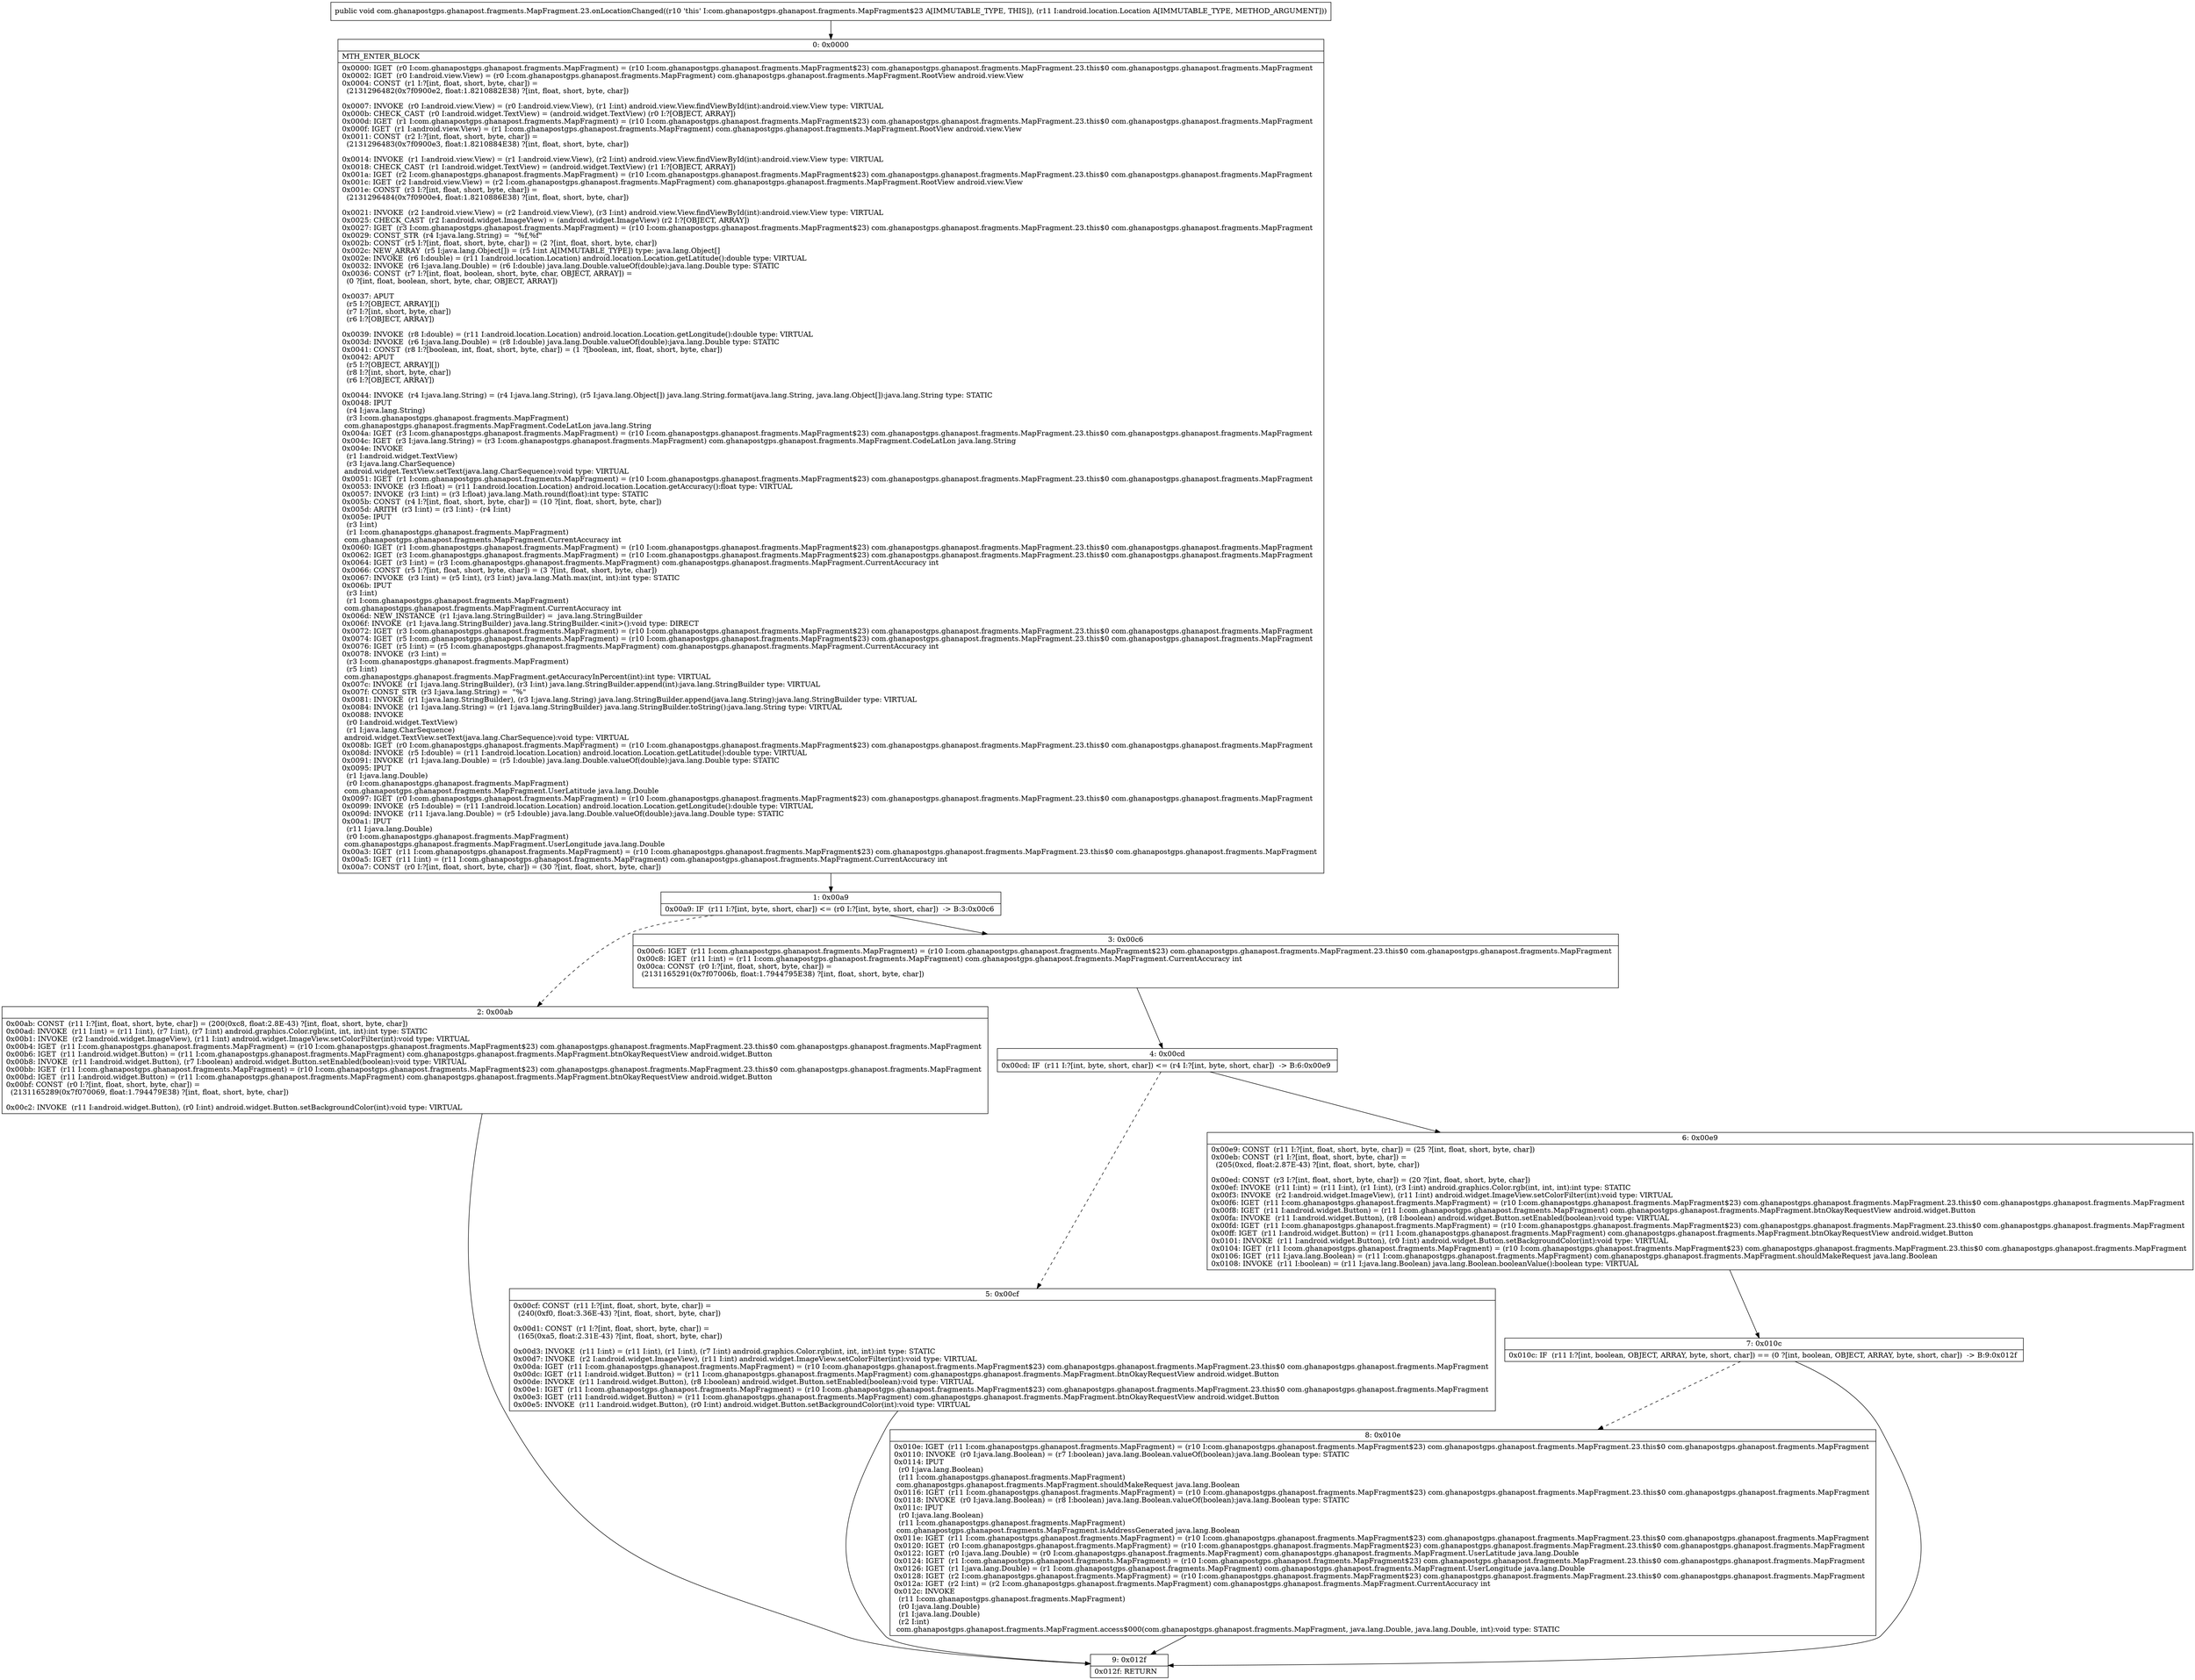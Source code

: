 digraph "CFG forcom.ghanapostgps.ghanapost.fragments.MapFragment.23.onLocationChanged(Landroid\/location\/Location;)V" {
Node_0 [shape=record,label="{0\:\ 0x0000|MTH_ENTER_BLOCK\l|0x0000: IGET  (r0 I:com.ghanapostgps.ghanapost.fragments.MapFragment) = (r10 I:com.ghanapostgps.ghanapost.fragments.MapFragment$23) com.ghanapostgps.ghanapost.fragments.MapFragment.23.this$0 com.ghanapostgps.ghanapost.fragments.MapFragment \l0x0002: IGET  (r0 I:android.view.View) = (r0 I:com.ghanapostgps.ghanapost.fragments.MapFragment) com.ghanapostgps.ghanapost.fragments.MapFragment.RootView android.view.View \l0x0004: CONST  (r1 I:?[int, float, short, byte, char]) = \l  (2131296482(0x7f0900e2, float:1.8210882E38) ?[int, float, short, byte, char])\l \l0x0007: INVOKE  (r0 I:android.view.View) = (r0 I:android.view.View), (r1 I:int) android.view.View.findViewById(int):android.view.View type: VIRTUAL \l0x000b: CHECK_CAST  (r0 I:android.widget.TextView) = (android.widget.TextView) (r0 I:?[OBJECT, ARRAY]) \l0x000d: IGET  (r1 I:com.ghanapostgps.ghanapost.fragments.MapFragment) = (r10 I:com.ghanapostgps.ghanapost.fragments.MapFragment$23) com.ghanapostgps.ghanapost.fragments.MapFragment.23.this$0 com.ghanapostgps.ghanapost.fragments.MapFragment \l0x000f: IGET  (r1 I:android.view.View) = (r1 I:com.ghanapostgps.ghanapost.fragments.MapFragment) com.ghanapostgps.ghanapost.fragments.MapFragment.RootView android.view.View \l0x0011: CONST  (r2 I:?[int, float, short, byte, char]) = \l  (2131296483(0x7f0900e3, float:1.8210884E38) ?[int, float, short, byte, char])\l \l0x0014: INVOKE  (r1 I:android.view.View) = (r1 I:android.view.View), (r2 I:int) android.view.View.findViewById(int):android.view.View type: VIRTUAL \l0x0018: CHECK_CAST  (r1 I:android.widget.TextView) = (android.widget.TextView) (r1 I:?[OBJECT, ARRAY]) \l0x001a: IGET  (r2 I:com.ghanapostgps.ghanapost.fragments.MapFragment) = (r10 I:com.ghanapostgps.ghanapost.fragments.MapFragment$23) com.ghanapostgps.ghanapost.fragments.MapFragment.23.this$0 com.ghanapostgps.ghanapost.fragments.MapFragment \l0x001c: IGET  (r2 I:android.view.View) = (r2 I:com.ghanapostgps.ghanapost.fragments.MapFragment) com.ghanapostgps.ghanapost.fragments.MapFragment.RootView android.view.View \l0x001e: CONST  (r3 I:?[int, float, short, byte, char]) = \l  (2131296484(0x7f0900e4, float:1.8210886E38) ?[int, float, short, byte, char])\l \l0x0021: INVOKE  (r2 I:android.view.View) = (r2 I:android.view.View), (r3 I:int) android.view.View.findViewById(int):android.view.View type: VIRTUAL \l0x0025: CHECK_CAST  (r2 I:android.widget.ImageView) = (android.widget.ImageView) (r2 I:?[OBJECT, ARRAY]) \l0x0027: IGET  (r3 I:com.ghanapostgps.ghanapost.fragments.MapFragment) = (r10 I:com.ghanapostgps.ghanapost.fragments.MapFragment$23) com.ghanapostgps.ghanapost.fragments.MapFragment.23.this$0 com.ghanapostgps.ghanapost.fragments.MapFragment \l0x0029: CONST_STR  (r4 I:java.lang.String) =  \"%f,%f\" \l0x002b: CONST  (r5 I:?[int, float, short, byte, char]) = (2 ?[int, float, short, byte, char]) \l0x002c: NEW_ARRAY  (r5 I:java.lang.Object[]) = (r5 I:int A[IMMUTABLE_TYPE]) type: java.lang.Object[] \l0x002e: INVOKE  (r6 I:double) = (r11 I:android.location.Location) android.location.Location.getLatitude():double type: VIRTUAL \l0x0032: INVOKE  (r6 I:java.lang.Double) = (r6 I:double) java.lang.Double.valueOf(double):java.lang.Double type: STATIC \l0x0036: CONST  (r7 I:?[int, float, boolean, short, byte, char, OBJECT, ARRAY]) = \l  (0 ?[int, float, boolean, short, byte, char, OBJECT, ARRAY])\l \l0x0037: APUT  \l  (r5 I:?[OBJECT, ARRAY][])\l  (r7 I:?[int, short, byte, char])\l  (r6 I:?[OBJECT, ARRAY])\l \l0x0039: INVOKE  (r8 I:double) = (r11 I:android.location.Location) android.location.Location.getLongitude():double type: VIRTUAL \l0x003d: INVOKE  (r6 I:java.lang.Double) = (r8 I:double) java.lang.Double.valueOf(double):java.lang.Double type: STATIC \l0x0041: CONST  (r8 I:?[boolean, int, float, short, byte, char]) = (1 ?[boolean, int, float, short, byte, char]) \l0x0042: APUT  \l  (r5 I:?[OBJECT, ARRAY][])\l  (r8 I:?[int, short, byte, char])\l  (r6 I:?[OBJECT, ARRAY])\l \l0x0044: INVOKE  (r4 I:java.lang.String) = (r4 I:java.lang.String), (r5 I:java.lang.Object[]) java.lang.String.format(java.lang.String, java.lang.Object[]):java.lang.String type: STATIC \l0x0048: IPUT  \l  (r4 I:java.lang.String)\l  (r3 I:com.ghanapostgps.ghanapost.fragments.MapFragment)\l com.ghanapostgps.ghanapost.fragments.MapFragment.CodeLatLon java.lang.String \l0x004a: IGET  (r3 I:com.ghanapostgps.ghanapost.fragments.MapFragment) = (r10 I:com.ghanapostgps.ghanapost.fragments.MapFragment$23) com.ghanapostgps.ghanapost.fragments.MapFragment.23.this$0 com.ghanapostgps.ghanapost.fragments.MapFragment \l0x004c: IGET  (r3 I:java.lang.String) = (r3 I:com.ghanapostgps.ghanapost.fragments.MapFragment) com.ghanapostgps.ghanapost.fragments.MapFragment.CodeLatLon java.lang.String \l0x004e: INVOKE  \l  (r1 I:android.widget.TextView)\l  (r3 I:java.lang.CharSequence)\l android.widget.TextView.setText(java.lang.CharSequence):void type: VIRTUAL \l0x0051: IGET  (r1 I:com.ghanapostgps.ghanapost.fragments.MapFragment) = (r10 I:com.ghanapostgps.ghanapost.fragments.MapFragment$23) com.ghanapostgps.ghanapost.fragments.MapFragment.23.this$0 com.ghanapostgps.ghanapost.fragments.MapFragment \l0x0053: INVOKE  (r3 I:float) = (r11 I:android.location.Location) android.location.Location.getAccuracy():float type: VIRTUAL \l0x0057: INVOKE  (r3 I:int) = (r3 I:float) java.lang.Math.round(float):int type: STATIC \l0x005b: CONST  (r4 I:?[int, float, short, byte, char]) = (10 ?[int, float, short, byte, char]) \l0x005d: ARITH  (r3 I:int) = (r3 I:int) \- (r4 I:int) \l0x005e: IPUT  \l  (r3 I:int)\l  (r1 I:com.ghanapostgps.ghanapost.fragments.MapFragment)\l com.ghanapostgps.ghanapost.fragments.MapFragment.CurrentAccuracy int \l0x0060: IGET  (r1 I:com.ghanapostgps.ghanapost.fragments.MapFragment) = (r10 I:com.ghanapostgps.ghanapost.fragments.MapFragment$23) com.ghanapostgps.ghanapost.fragments.MapFragment.23.this$0 com.ghanapostgps.ghanapost.fragments.MapFragment \l0x0062: IGET  (r3 I:com.ghanapostgps.ghanapost.fragments.MapFragment) = (r10 I:com.ghanapostgps.ghanapost.fragments.MapFragment$23) com.ghanapostgps.ghanapost.fragments.MapFragment.23.this$0 com.ghanapostgps.ghanapost.fragments.MapFragment \l0x0064: IGET  (r3 I:int) = (r3 I:com.ghanapostgps.ghanapost.fragments.MapFragment) com.ghanapostgps.ghanapost.fragments.MapFragment.CurrentAccuracy int \l0x0066: CONST  (r5 I:?[int, float, short, byte, char]) = (3 ?[int, float, short, byte, char]) \l0x0067: INVOKE  (r3 I:int) = (r5 I:int), (r3 I:int) java.lang.Math.max(int, int):int type: STATIC \l0x006b: IPUT  \l  (r3 I:int)\l  (r1 I:com.ghanapostgps.ghanapost.fragments.MapFragment)\l com.ghanapostgps.ghanapost.fragments.MapFragment.CurrentAccuracy int \l0x006d: NEW_INSTANCE  (r1 I:java.lang.StringBuilder) =  java.lang.StringBuilder \l0x006f: INVOKE  (r1 I:java.lang.StringBuilder) java.lang.StringBuilder.\<init\>():void type: DIRECT \l0x0072: IGET  (r3 I:com.ghanapostgps.ghanapost.fragments.MapFragment) = (r10 I:com.ghanapostgps.ghanapost.fragments.MapFragment$23) com.ghanapostgps.ghanapost.fragments.MapFragment.23.this$0 com.ghanapostgps.ghanapost.fragments.MapFragment \l0x0074: IGET  (r5 I:com.ghanapostgps.ghanapost.fragments.MapFragment) = (r10 I:com.ghanapostgps.ghanapost.fragments.MapFragment$23) com.ghanapostgps.ghanapost.fragments.MapFragment.23.this$0 com.ghanapostgps.ghanapost.fragments.MapFragment \l0x0076: IGET  (r5 I:int) = (r5 I:com.ghanapostgps.ghanapost.fragments.MapFragment) com.ghanapostgps.ghanapost.fragments.MapFragment.CurrentAccuracy int \l0x0078: INVOKE  (r3 I:int) = \l  (r3 I:com.ghanapostgps.ghanapost.fragments.MapFragment)\l  (r5 I:int)\l com.ghanapostgps.ghanapost.fragments.MapFragment.getAccuracyInPercent(int):int type: VIRTUAL \l0x007c: INVOKE  (r1 I:java.lang.StringBuilder), (r3 I:int) java.lang.StringBuilder.append(int):java.lang.StringBuilder type: VIRTUAL \l0x007f: CONST_STR  (r3 I:java.lang.String) =  \"%\" \l0x0081: INVOKE  (r1 I:java.lang.StringBuilder), (r3 I:java.lang.String) java.lang.StringBuilder.append(java.lang.String):java.lang.StringBuilder type: VIRTUAL \l0x0084: INVOKE  (r1 I:java.lang.String) = (r1 I:java.lang.StringBuilder) java.lang.StringBuilder.toString():java.lang.String type: VIRTUAL \l0x0088: INVOKE  \l  (r0 I:android.widget.TextView)\l  (r1 I:java.lang.CharSequence)\l android.widget.TextView.setText(java.lang.CharSequence):void type: VIRTUAL \l0x008b: IGET  (r0 I:com.ghanapostgps.ghanapost.fragments.MapFragment) = (r10 I:com.ghanapostgps.ghanapost.fragments.MapFragment$23) com.ghanapostgps.ghanapost.fragments.MapFragment.23.this$0 com.ghanapostgps.ghanapost.fragments.MapFragment \l0x008d: INVOKE  (r5 I:double) = (r11 I:android.location.Location) android.location.Location.getLatitude():double type: VIRTUAL \l0x0091: INVOKE  (r1 I:java.lang.Double) = (r5 I:double) java.lang.Double.valueOf(double):java.lang.Double type: STATIC \l0x0095: IPUT  \l  (r1 I:java.lang.Double)\l  (r0 I:com.ghanapostgps.ghanapost.fragments.MapFragment)\l com.ghanapostgps.ghanapost.fragments.MapFragment.UserLatitude java.lang.Double \l0x0097: IGET  (r0 I:com.ghanapostgps.ghanapost.fragments.MapFragment) = (r10 I:com.ghanapostgps.ghanapost.fragments.MapFragment$23) com.ghanapostgps.ghanapost.fragments.MapFragment.23.this$0 com.ghanapostgps.ghanapost.fragments.MapFragment \l0x0099: INVOKE  (r5 I:double) = (r11 I:android.location.Location) android.location.Location.getLongitude():double type: VIRTUAL \l0x009d: INVOKE  (r11 I:java.lang.Double) = (r5 I:double) java.lang.Double.valueOf(double):java.lang.Double type: STATIC \l0x00a1: IPUT  \l  (r11 I:java.lang.Double)\l  (r0 I:com.ghanapostgps.ghanapost.fragments.MapFragment)\l com.ghanapostgps.ghanapost.fragments.MapFragment.UserLongitude java.lang.Double \l0x00a3: IGET  (r11 I:com.ghanapostgps.ghanapost.fragments.MapFragment) = (r10 I:com.ghanapostgps.ghanapost.fragments.MapFragment$23) com.ghanapostgps.ghanapost.fragments.MapFragment.23.this$0 com.ghanapostgps.ghanapost.fragments.MapFragment \l0x00a5: IGET  (r11 I:int) = (r11 I:com.ghanapostgps.ghanapost.fragments.MapFragment) com.ghanapostgps.ghanapost.fragments.MapFragment.CurrentAccuracy int \l0x00a7: CONST  (r0 I:?[int, float, short, byte, char]) = (30 ?[int, float, short, byte, char]) \l}"];
Node_1 [shape=record,label="{1\:\ 0x00a9|0x00a9: IF  (r11 I:?[int, byte, short, char]) \<= (r0 I:?[int, byte, short, char])  \-\> B:3:0x00c6 \l}"];
Node_2 [shape=record,label="{2\:\ 0x00ab|0x00ab: CONST  (r11 I:?[int, float, short, byte, char]) = (200(0xc8, float:2.8E\-43) ?[int, float, short, byte, char]) \l0x00ad: INVOKE  (r11 I:int) = (r11 I:int), (r7 I:int), (r7 I:int) android.graphics.Color.rgb(int, int, int):int type: STATIC \l0x00b1: INVOKE  (r2 I:android.widget.ImageView), (r11 I:int) android.widget.ImageView.setColorFilter(int):void type: VIRTUAL \l0x00b4: IGET  (r11 I:com.ghanapostgps.ghanapost.fragments.MapFragment) = (r10 I:com.ghanapostgps.ghanapost.fragments.MapFragment$23) com.ghanapostgps.ghanapost.fragments.MapFragment.23.this$0 com.ghanapostgps.ghanapost.fragments.MapFragment \l0x00b6: IGET  (r11 I:android.widget.Button) = (r11 I:com.ghanapostgps.ghanapost.fragments.MapFragment) com.ghanapostgps.ghanapost.fragments.MapFragment.btnOkayRequestView android.widget.Button \l0x00b8: INVOKE  (r11 I:android.widget.Button), (r7 I:boolean) android.widget.Button.setEnabled(boolean):void type: VIRTUAL \l0x00bb: IGET  (r11 I:com.ghanapostgps.ghanapost.fragments.MapFragment) = (r10 I:com.ghanapostgps.ghanapost.fragments.MapFragment$23) com.ghanapostgps.ghanapost.fragments.MapFragment.23.this$0 com.ghanapostgps.ghanapost.fragments.MapFragment \l0x00bd: IGET  (r11 I:android.widget.Button) = (r11 I:com.ghanapostgps.ghanapost.fragments.MapFragment) com.ghanapostgps.ghanapost.fragments.MapFragment.btnOkayRequestView android.widget.Button \l0x00bf: CONST  (r0 I:?[int, float, short, byte, char]) = \l  (2131165289(0x7f070069, float:1.794479E38) ?[int, float, short, byte, char])\l \l0x00c2: INVOKE  (r11 I:android.widget.Button), (r0 I:int) android.widget.Button.setBackgroundColor(int):void type: VIRTUAL \l}"];
Node_3 [shape=record,label="{3\:\ 0x00c6|0x00c6: IGET  (r11 I:com.ghanapostgps.ghanapost.fragments.MapFragment) = (r10 I:com.ghanapostgps.ghanapost.fragments.MapFragment$23) com.ghanapostgps.ghanapost.fragments.MapFragment.23.this$0 com.ghanapostgps.ghanapost.fragments.MapFragment \l0x00c8: IGET  (r11 I:int) = (r11 I:com.ghanapostgps.ghanapost.fragments.MapFragment) com.ghanapostgps.ghanapost.fragments.MapFragment.CurrentAccuracy int \l0x00ca: CONST  (r0 I:?[int, float, short, byte, char]) = \l  (2131165291(0x7f07006b, float:1.7944795E38) ?[int, float, short, byte, char])\l \l}"];
Node_4 [shape=record,label="{4\:\ 0x00cd|0x00cd: IF  (r11 I:?[int, byte, short, char]) \<= (r4 I:?[int, byte, short, char])  \-\> B:6:0x00e9 \l}"];
Node_5 [shape=record,label="{5\:\ 0x00cf|0x00cf: CONST  (r11 I:?[int, float, short, byte, char]) = \l  (240(0xf0, float:3.36E\-43) ?[int, float, short, byte, char])\l \l0x00d1: CONST  (r1 I:?[int, float, short, byte, char]) = \l  (165(0xa5, float:2.31E\-43) ?[int, float, short, byte, char])\l \l0x00d3: INVOKE  (r11 I:int) = (r11 I:int), (r1 I:int), (r7 I:int) android.graphics.Color.rgb(int, int, int):int type: STATIC \l0x00d7: INVOKE  (r2 I:android.widget.ImageView), (r11 I:int) android.widget.ImageView.setColorFilter(int):void type: VIRTUAL \l0x00da: IGET  (r11 I:com.ghanapostgps.ghanapost.fragments.MapFragment) = (r10 I:com.ghanapostgps.ghanapost.fragments.MapFragment$23) com.ghanapostgps.ghanapost.fragments.MapFragment.23.this$0 com.ghanapostgps.ghanapost.fragments.MapFragment \l0x00dc: IGET  (r11 I:android.widget.Button) = (r11 I:com.ghanapostgps.ghanapost.fragments.MapFragment) com.ghanapostgps.ghanapost.fragments.MapFragment.btnOkayRequestView android.widget.Button \l0x00de: INVOKE  (r11 I:android.widget.Button), (r8 I:boolean) android.widget.Button.setEnabled(boolean):void type: VIRTUAL \l0x00e1: IGET  (r11 I:com.ghanapostgps.ghanapost.fragments.MapFragment) = (r10 I:com.ghanapostgps.ghanapost.fragments.MapFragment$23) com.ghanapostgps.ghanapost.fragments.MapFragment.23.this$0 com.ghanapostgps.ghanapost.fragments.MapFragment \l0x00e3: IGET  (r11 I:android.widget.Button) = (r11 I:com.ghanapostgps.ghanapost.fragments.MapFragment) com.ghanapostgps.ghanapost.fragments.MapFragment.btnOkayRequestView android.widget.Button \l0x00e5: INVOKE  (r11 I:android.widget.Button), (r0 I:int) android.widget.Button.setBackgroundColor(int):void type: VIRTUAL \l}"];
Node_6 [shape=record,label="{6\:\ 0x00e9|0x00e9: CONST  (r11 I:?[int, float, short, byte, char]) = (25 ?[int, float, short, byte, char]) \l0x00eb: CONST  (r1 I:?[int, float, short, byte, char]) = \l  (205(0xcd, float:2.87E\-43) ?[int, float, short, byte, char])\l \l0x00ed: CONST  (r3 I:?[int, float, short, byte, char]) = (20 ?[int, float, short, byte, char]) \l0x00ef: INVOKE  (r11 I:int) = (r11 I:int), (r1 I:int), (r3 I:int) android.graphics.Color.rgb(int, int, int):int type: STATIC \l0x00f3: INVOKE  (r2 I:android.widget.ImageView), (r11 I:int) android.widget.ImageView.setColorFilter(int):void type: VIRTUAL \l0x00f6: IGET  (r11 I:com.ghanapostgps.ghanapost.fragments.MapFragment) = (r10 I:com.ghanapostgps.ghanapost.fragments.MapFragment$23) com.ghanapostgps.ghanapost.fragments.MapFragment.23.this$0 com.ghanapostgps.ghanapost.fragments.MapFragment \l0x00f8: IGET  (r11 I:android.widget.Button) = (r11 I:com.ghanapostgps.ghanapost.fragments.MapFragment) com.ghanapostgps.ghanapost.fragments.MapFragment.btnOkayRequestView android.widget.Button \l0x00fa: INVOKE  (r11 I:android.widget.Button), (r8 I:boolean) android.widget.Button.setEnabled(boolean):void type: VIRTUAL \l0x00fd: IGET  (r11 I:com.ghanapostgps.ghanapost.fragments.MapFragment) = (r10 I:com.ghanapostgps.ghanapost.fragments.MapFragment$23) com.ghanapostgps.ghanapost.fragments.MapFragment.23.this$0 com.ghanapostgps.ghanapost.fragments.MapFragment \l0x00ff: IGET  (r11 I:android.widget.Button) = (r11 I:com.ghanapostgps.ghanapost.fragments.MapFragment) com.ghanapostgps.ghanapost.fragments.MapFragment.btnOkayRequestView android.widget.Button \l0x0101: INVOKE  (r11 I:android.widget.Button), (r0 I:int) android.widget.Button.setBackgroundColor(int):void type: VIRTUAL \l0x0104: IGET  (r11 I:com.ghanapostgps.ghanapost.fragments.MapFragment) = (r10 I:com.ghanapostgps.ghanapost.fragments.MapFragment$23) com.ghanapostgps.ghanapost.fragments.MapFragment.23.this$0 com.ghanapostgps.ghanapost.fragments.MapFragment \l0x0106: IGET  (r11 I:java.lang.Boolean) = (r11 I:com.ghanapostgps.ghanapost.fragments.MapFragment) com.ghanapostgps.ghanapost.fragments.MapFragment.shouldMakeRequest java.lang.Boolean \l0x0108: INVOKE  (r11 I:boolean) = (r11 I:java.lang.Boolean) java.lang.Boolean.booleanValue():boolean type: VIRTUAL \l}"];
Node_7 [shape=record,label="{7\:\ 0x010c|0x010c: IF  (r11 I:?[int, boolean, OBJECT, ARRAY, byte, short, char]) == (0 ?[int, boolean, OBJECT, ARRAY, byte, short, char])  \-\> B:9:0x012f \l}"];
Node_8 [shape=record,label="{8\:\ 0x010e|0x010e: IGET  (r11 I:com.ghanapostgps.ghanapost.fragments.MapFragment) = (r10 I:com.ghanapostgps.ghanapost.fragments.MapFragment$23) com.ghanapostgps.ghanapost.fragments.MapFragment.23.this$0 com.ghanapostgps.ghanapost.fragments.MapFragment \l0x0110: INVOKE  (r0 I:java.lang.Boolean) = (r7 I:boolean) java.lang.Boolean.valueOf(boolean):java.lang.Boolean type: STATIC \l0x0114: IPUT  \l  (r0 I:java.lang.Boolean)\l  (r11 I:com.ghanapostgps.ghanapost.fragments.MapFragment)\l com.ghanapostgps.ghanapost.fragments.MapFragment.shouldMakeRequest java.lang.Boolean \l0x0116: IGET  (r11 I:com.ghanapostgps.ghanapost.fragments.MapFragment) = (r10 I:com.ghanapostgps.ghanapost.fragments.MapFragment$23) com.ghanapostgps.ghanapost.fragments.MapFragment.23.this$0 com.ghanapostgps.ghanapost.fragments.MapFragment \l0x0118: INVOKE  (r0 I:java.lang.Boolean) = (r8 I:boolean) java.lang.Boolean.valueOf(boolean):java.lang.Boolean type: STATIC \l0x011c: IPUT  \l  (r0 I:java.lang.Boolean)\l  (r11 I:com.ghanapostgps.ghanapost.fragments.MapFragment)\l com.ghanapostgps.ghanapost.fragments.MapFragment.isAddressGenerated java.lang.Boolean \l0x011e: IGET  (r11 I:com.ghanapostgps.ghanapost.fragments.MapFragment) = (r10 I:com.ghanapostgps.ghanapost.fragments.MapFragment$23) com.ghanapostgps.ghanapost.fragments.MapFragment.23.this$0 com.ghanapostgps.ghanapost.fragments.MapFragment \l0x0120: IGET  (r0 I:com.ghanapostgps.ghanapost.fragments.MapFragment) = (r10 I:com.ghanapostgps.ghanapost.fragments.MapFragment$23) com.ghanapostgps.ghanapost.fragments.MapFragment.23.this$0 com.ghanapostgps.ghanapost.fragments.MapFragment \l0x0122: IGET  (r0 I:java.lang.Double) = (r0 I:com.ghanapostgps.ghanapost.fragments.MapFragment) com.ghanapostgps.ghanapost.fragments.MapFragment.UserLatitude java.lang.Double \l0x0124: IGET  (r1 I:com.ghanapostgps.ghanapost.fragments.MapFragment) = (r10 I:com.ghanapostgps.ghanapost.fragments.MapFragment$23) com.ghanapostgps.ghanapost.fragments.MapFragment.23.this$0 com.ghanapostgps.ghanapost.fragments.MapFragment \l0x0126: IGET  (r1 I:java.lang.Double) = (r1 I:com.ghanapostgps.ghanapost.fragments.MapFragment) com.ghanapostgps.ghanapost.fragments.MapFragment.UserLongitude java.lang.Double \l0x0128: IGET  (r2 I:com.ghanapostgps.ghanapost.fragments.MapFragment) = (r10 I:com.ghanapostgps.ghanapost.fragments.MapFragment$23) com.ghanapostgps.ghanapost.fragments.MapFragment.23.this$0 com.ghanapostgps.ghanapost.fragments.MapFragment \l0x012a: IGET  (r2 I:int) = (r2 I:com.ghanapostgps.ghanapost.fragments.MapFragment) com.ghanapostgps.ghanapost.fragments.MapFragment.CurrentAccuracy int \l0x012c: INVOKE  \l  (r11 I:com.ghanapostgps.ghanapost.fragments.MapFragment)\l  (r0 I:java.lang.Double)\l  (r1 I:java.lang.Double)\l  (r2 I:int)\l com.ghanapostgps.ghanapost.fragments.MapFragment.access$000(com.ghanapostgps.ghanapost.fragments.MapFragment, java.lang.Double, java.lang.Double, int):void type: STATIC \l}"];
Node_9 [shape=record,label="{9\:\ 0x012f|0x012f: RETURN   \l}"];
MethodNode[shape=record,label="{public void com.ghanapostgps.ghanapost.fragments.MapFragment.23.onLocationChanged((r10 'this' I:com.ghanapostgps.ghanapost.fragments.MapFragment$23 A[IMMUTABLE_TYPE, THIS]), (r11 I:android.location.Location A[IMMUTABLE_TYPE, METHOD_ARGUMENT])) }"];
MethodNode -> Node_0;
Node_0 -> Node_1;
Node_1 -> Node_2[style=dashed];
Node_1 -> Node_3;
Node_2 -> Node_9;
Node_3 -> Node_4;
Node_4 -> Node_5[style=dashed];
Node_4 -> Node_6;
Node_5 -> Node_9;
Node_6 -> Node_7;
Node_7 -> Node_8[style=dashed];
Node_7 -> Node_9;
Node_8 -> Node_9;
}

